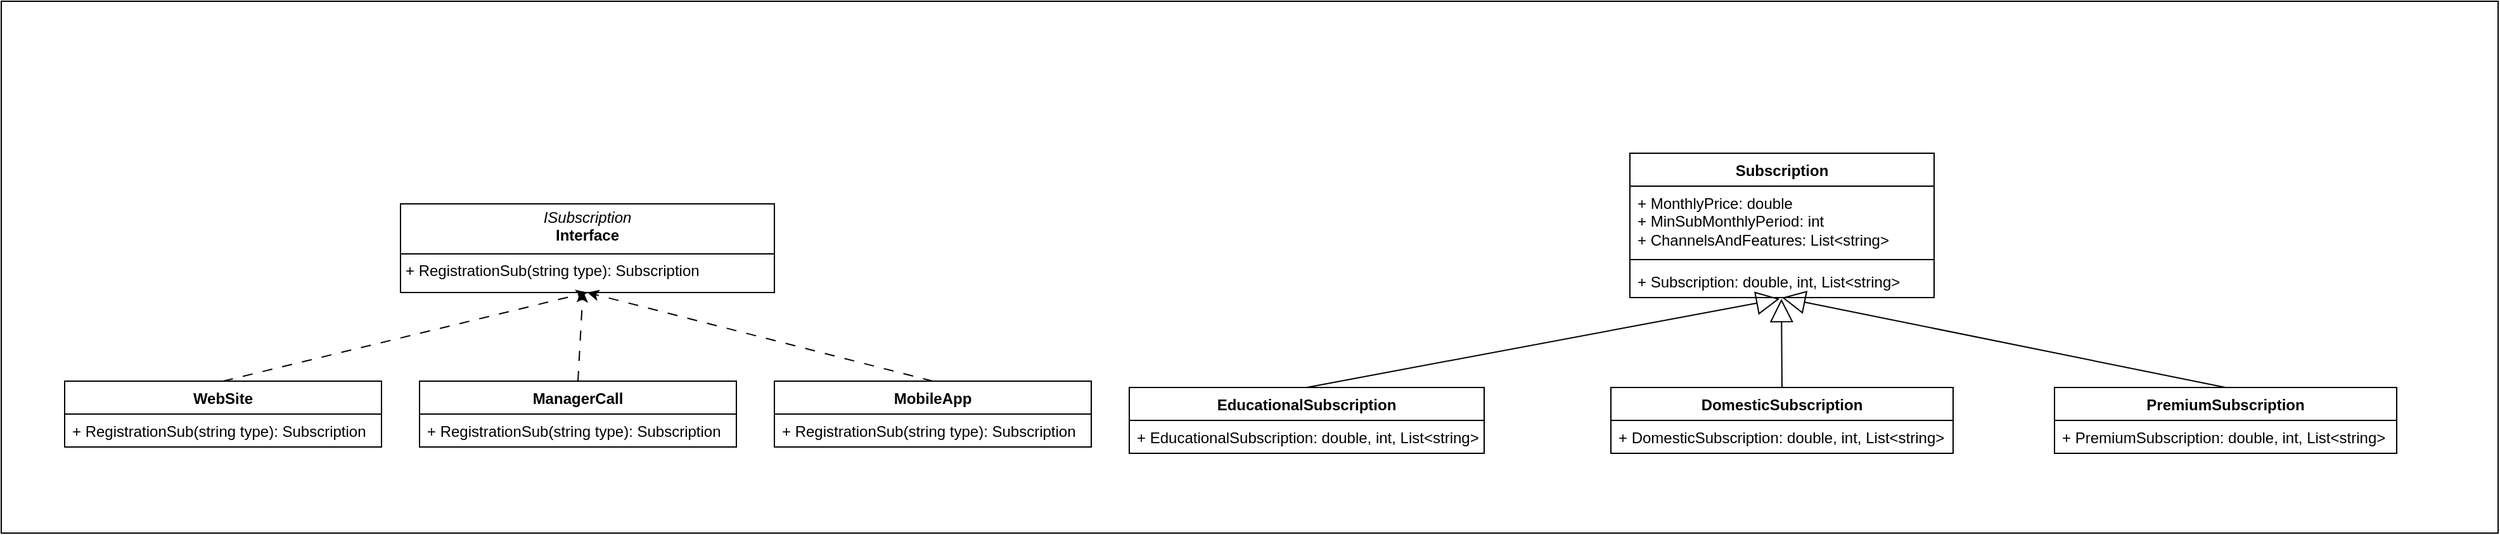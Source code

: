 <mxfile version="24.3.1" type="device">
  <diagram id="C5RBs43oDa-KdzZeNtuy" name="Page-1">
    <mxGraphModel dx="1741" dy="958" grid="1" gridSize="10" guides="1" tooltips="1" connect="1" arrows="1" fold="1" page="1" pageScale="1" pageWidth="827" pageHeight="1169" math="0" shadow="0">
      <root>
        <mxCell id="WIyWlLk6GJQsqaUBKTNV-0" />
        <mxCell id="WIyWlLk6GJQsqaUBKTNV-1" parent="WIyWlLk6GJQsqaUBKTNV-0" />
        <mxCell id="xfEgxRns0yNWP4jisXgh-55" value="" style="rounded=0;whiteSpace=wrap;html=1;" vertex="1" parent="WIyWlLk6GJQsqaUBKTNV-1">
          <mxGeometry width="1970" height="420" as="geometry" />
        </mxCell>
        <mxCell id="xfEgxRns0yNWP4jisXgh-5" value="WebSite" style="swimlane;fontStyle=1;align=center;verticalAlign=top;childLayout=stackLayout;horizontal=1;startSize=26;horizontalStack=0;resizeParent=1;resizeParentMax=0;resizeLast=0;collapsible=1;marginBottom=0;whiteSpace=wrap;html=1;" vertex="1" parent="WIyWlLk6GJQsqaUBKTNV-1">
          <mxGeometry x="50" y="300" width="250" height="52" as="geometry" />
        </mxCell>
        <mxCell id="xfEgxRns0yNWP4jisXgh-8" value="+ RegistrationSub(string type):&amp;nbsp;Subscription" style="text;strokeColor=none;fillColor=none;align=left;verticalAlign=top;spacingLeft=4;spacingRight=4;overflow=hidden;rotatable=0;points=[[0,0.5],[1,0.5]];portConstraint=eastwest;whiteSpace=wrap;html=1;" vertex="1" parent="xfEgxRns0yNWP4jisXgh-5">
          <mxGeometry y="26" width="250" height="26" as="geometry" />
        </mxCell>
        <mxCell id="xfEgxRns0yNWP4jisXgh-9" value="&lt;p style=&quot;margin:0px;margin-top:4px;text-align:center;&quot;&gt;&lt;i&gt;ISubscription&lt;/i&gt;&lt;br&gt;&lt;b&gt;Interface&lt;/b&gt;&lt;/p&gt;&lt;hr size=&quot;1&quot; style=&quot;border-style:solid;&quot;&gt;&lt;p style=&quot;margin:0px;margin-left:4px;&quot;&gt;+&amp;nbsp;&lt;span style=&quot;background-color: initial;&quot;&gt;RegistrationSub(string type):&amp;nbsp;&lt;/span&gt;&lt;span style=&quot;background-color: initial;&quot;&gt;Subscription&lt;/span&gt;&lt;/p&gt;" style="verticalAlign=top;align=left;overflow=fill;html=1;whiteSpace=wrap;" vertex="1" parent="WIyWlLk6GJQsqaUBKTNV-1">
          <mxGeometry x="315" y="160" width="295" height="70" as="geometry" />
        </mxCell>
        <mxCell id="xfEgxRns0yNWP4jisXgh-12" value="ManagerCall" style="swimlane;fontStyle=1;align=center;verticalAlign=top;childLayout=stackLayout;horizontal=1;startSize=26;horizontalStack=0;resizeParent=1;resizeParentMax=0;resizeLast=0;collapsible=1;marginBottom=0;whiteSpace=wrap;html=1;" vertex="1" parent="WIyWlLk6GJQsqaUBKTNV-1">
          <mxGeometry x="330" y="300" width="250" height="52" as="geometry" />
        </mxCell>
        <mxCell id="xfEgxRns0yNWP4jisXgh-15" value="+ RegistrationSub(string type):&amp;nbsp;Subscription" style="text;strokeColor=none;fillColor=none;align=left;verticalAlign=top;spacingLeft=4;spacingRight=4;overflow=hidden;rotatable=0;points=[[0,0.5],[1,0.5]];portConstraint=eastwest;whiteSpace=wrap;html=1;" vertex="1" parent="xfEgxRns0yNWP4jisXgh-12">
          <mxGeometry y="26" width="250" height="26" as="geometry" />
        </mxCell>
        <mxCell id="xfEgxRns0yNWP4jisXgh-16" value="MobileApp" style="swimlane;fontStyle=1;align=center;verticalAlign=top;childLayout=stackLayout;horizontal=1;startSize=26;horizontalStack=0;resizeParent=1;resizeParentMax=0;resizeLast=0;collapsible=1;marginBottom=0;whiteSpace=wrap;html=1;" vertex="1" parent="WIyWlLk6GJQsqaUBKTNV-1">
          <mxGeometry x="610" y="300" width="250" height="52" as="geometry" />
        </mxCell>
        <mxCell id="xfEgxRns0yNWP4jisXgh-19" value="+ RegistrationSub(string type):&amp;nbsp;Subscription" style="text;strokeColor=none;fillColor=none;align=left;verticalAlign=top;spacingLeft=4;spacingRight=4;overflow=hidden;rotatable=0;points=[[0,0.5],[1,0.5]];portConstraint=eastwest;whiteSpace=wrap;html=1;" vertex="1" parent="xfEgxRns0yNWP4jisXgh-16">
          <mxGeometry y="26" width="250" height="26" as="geometry" />
        </mxCell>
        <mxCell id="xfEgxRns0yNWP4jisXgh-21" value="" style="endArrow=classic;html=1;rounded=0;entryX=0.5;entryY=1;entryDx=0;entryDy=0;exitX=0.5;exitY=0;exitDx=0;exitDy=0;dashed=1;dashPattern=8 8;" edge="1" parent="WIyWlLk6GJQsqaUBKTNV-1" source="xfEgxRns0yNWP4jisXgh-5" target="xfEgxRns0yNWP4jisXgh-9">
          <mxGeometry width="50" height="50" relative="1" as="geometry">
            <mxPoint x="390" y="420" as="sourcePoint" />
            <mxPoint x="440" y="370" as="targetPoint" />
          </mxGeometry>
        </mxCell>
        <mxCell id="xfEgxRns0yNWP4jisXgh-22" value="" style="endArrow=classic;html=1;rounded=0;exitX=0.5;exitY=0;exitDx=0;exitDy=0;dashed=1;dashPattern=8 8;entryX=0.488;entryY=0.982;entryDx=0;entryDy=0;entryPerimeter=0;" edge="1" parent="WIyWlLk6GJQsqaUBKTNV-1" source="xfEgxRns0yNWP4jisXgh-12" target="xfEgxRns0yNWP4jisXgh-9">
          <mxGeometry width="50" height="50" relative="1" as="geometry">
            <mxPoint x="185" y="310" as="sourcePoint" />
            <mxPoint x="460" y="240" as="targetPoint" />
          </mxGeometry>
        </mxCell>
        <mxCell id="xfEgxRns0yNWP4jisXgh-23" value="" style="endArrow=classic;html=1;rounded=0;exitX=0.5;exitY=0;exitDx=0;exitDy=0;dashed=1;dashPattern=8 8;entryX=0.5;entryY=1;entryDx=0;entryDy=0;" edge="1" parent="WIyWlLk6GJQsqaUBKTNV-1" source="xfEgxRns0yNWP4jisXgh-16" target="xfEgxRns0yNWP4jisXgh-9">
          <mxGeometry width="50" height="50" relative="1" as="geometry">
            <mxPoint x="572" y="300" as="sourcePoint" />
            <mxPoint x="460" y="240" as="targetPoint" />
          </mxGeometry>
        </mxCell>
        <mxCell id="xfEgxRns0yNWP4jisXgh-29" value="Subscription" style="swimlane;fontStyle=1;align=center;verticalAlign=top;childLayout=stackLayout;horizontal=1;startSize=26;horizontalStack=0;resizeParent=1;resizeParentMax=0;resizeLast=0;collapsible=1;marginBottom=0;whiteSpace=wrap;html=1;" vertex="1" parent="WIyWlLk6GJQsqaUBKTNV-1">
          <mxGeometry x="1285" y="120" width="240" height="114" as="geometry" />
        </mxCell>
        <mxCell id="xfEgxRns0yNWP4jisXgh-30" value="+ MonthlyPrice: double&lt;div&gt;+ MinSubMonthlyPeriod: int&lt;br&gt;&lt;/div&gt;&lt;div&gt;+ ChannelsAndFeatures: List&amp;lt;string&amp;gt;&lt;br&gt;&lt;/div&gt;" style="text;strokeColor=none;fillColor=none;align=left;verticalAlign=top;spacingLeft=4;spacingRight=4;overflow=hidden;rotatable=0;points=[[0,0.5],[1,0.5]];portConstraint=eastwest;whiteSpace=wrap;html=1;" vertex="1" parent="xfEgxRns0yNWP4jisXgh-29">
          <mxGeometry y="26" width="240" height="54" as="geometry" />
        </mxCell>
        <mxCell id="xfEgxRns0yNWP4jisXgh-31" value="" style="line;strokeWidth=1;fillColor=none;align=left;verticalAlign=middle;spacingTop=-1;spacingLeft=3;spacingRight=3;rotatable=0;labelPosition=right;points=[];portConstraint=eastwest;strokeColor=inherit;" vertex="1" parent="xfEgxRns0yNWP4jisXgh-29">
          <mxGeometry y="80" width="240" height="8" as="geometry" />
        </mxCell>
        <mxCell id="xfEgxRns0yNWP4jisXgh-32" value="+ Subscription: double, int, List&amp;lt;string&amp;gt;" style="text;strokeColor=none;fillColor=none;align=left;verticalAlign=top;spacingLeft=4;spacingRight=4;overflow=hidden;rotatable=0;points=[[0,0.5],[1,0.5]];portConstraint=eastwest;whiteSpace=wrap;html=1;" vertex="1" parent="xfEgxRns0yNWP4jisXgh-29">
          <mxGeometry y="88" width="240" height="26" as="geometry" />
        </mxCell>
        <mxCell id="xfEgxRns0yNWP4jisXgh-33" value="EducationalSubscription" style="swimlane;fontStyle=1;align=center;verticalAlign=top;childLayout=stackLayout;horizontal=1;startSize=26;horizontalStack=0;resizeParent=1;resizeParentMax=0;resizeLast=0;collapsible=1;marginBottom=0;whiteSpace=wrap;html=1;" vertex="1" parent="WIyWlLk6GJQsqaUBKTNV-1">
          <mxGeometry x="890" y="305" width="280" height="52" as="geometry" />
        </mxCell>
        <mxCell id="xfEgxRns0yNWP4jisXgh-36" value="+ EducationalSubscription: double, int, List&amp;lt;string&amp;gt;" style="text;strokeColor=none;fillColor=none;align=left;verticalAlign=top;spacingLeft=4;spacingRight=4;overflow=hidden;rotatable=0;points=[[0,0.5],[1,0.5]];portConstraint=eastwest;whiteSpace=wrap;html=1;" vertex="1" parent="xfEgxRns0yNWP4jisXgh-33">
          <mxGeometry y="26" width="280" height="26" as="geometry" />
        </mxCell>
        <mxCell id="xfEgxRns0yNWP4jisXgh-37" value="PremiumSubscription" style="swimlane;fontStyle=1;align=center;verticalAlign=top;childLayout=stackLayout;horizontal=1;startSize=26;horizontalStack=0;resizeParent=1;resizeParentMax=0;resizeLast=0;collapsible=1;marginBottom=0;whiteSpace=wrap;html=1;" vertex="1" parent="WIyWlLk6GJQsqaUBKTNV-1">
          <mxGeometry x="1620" y="305" width="270" height="52" as="geometry" />
        </mxCell>
        <mxCell id="xfEgxRns0yNWP4jisXgh-40" value="+ PremiumSubscription: double, int, List&amp;lt;string&amp;gt;" style="text;strokeColor=none;fillColor=none;align=left;verticalAlign=top;spacingLeft=4;spacingRight=4;overflow=hidden;rotatable=0;points=[[0,0.5],[1,0.5]];portConstraint=eastwest;whiteSpace=wrap;html=1;" vertex="1" parent="xfEgxRns0yNWP4jisXgh-37">
          <mxGeometry y="26" width="270" height="26" as="geometry" />
        </mxCell>
        <mxCell id="xfEgxRns0yNWP4jisXgh-41" value="DomesticSubscription" style="swimlane;fontStyle=1;align=center;verticalAlign=top;childLayout=stackLayout;horizontal=1;startSize=26;horizontalStack=0;resizeParent=1;resizeParentMax=0;resizeLast=0;collapsible=1;marginBottom=0;whiteSpace=wrap;html=1;" vertex="1" parent="WIyWlLk6GJQsqaUBKTNV-1">
          <mxGeometry x="1270" y="305" width="270" height="52" as="geometry" />
        </mxCell>
        <mxCell id="xfEgxRns0yNWP4jisXgh-44" value="+ DomesticSubscription: double, int, List&amp;lt;string&amp;gt;" style="text;strokeColor=none;fillColor=none;align=left;verticalAlign=top;spacingLeft=4;spacingRight=4;overflow=hidden;rotatable=0;points=[[0,0.5],[1,0.5]];portConstraint=eastwest;whiteSpace=wrap;html=1;" vertex="1" parent="xfEgxRns0yNWP4jisXgh-41">
          <mxGeometry y="26" width="270" height="26" as="geometry" />
        </mxCell>
        <mxCell id="xfEgxRns0yNWP4jisXgh-45" value="" style="endArrow=block;endSize=16;endFill=0;html=1;rounded=0;exitX=0.5;exitY=0;exitDx=0;exitDy=0;entryX=0.492;entryY=1.038;entryDx=0;entryDy=0;entryPerimeter=0;" edge="1" parent="WIyWlLk6GJQsqaUBKTNV-1" source="xfEgxRns0yNWP4jisXgh-33" target="xfEgxRns0yNWP4jisXgh-32">
          <mxGeometry width="160" relative="1" as="geometry">
            <mxPoint x="1040" y="250" as="sourcePoint" />
            <mxPoint x="1400" y="250" as="targetPoint" />
          </mxGeometry>
        </mxCell>
        <mxCell id="xfEgxRns0yNWP4jisXgh-46" value="" style="endArrow=block;endSize=16;endFill=0;html=1;rounded=0;exitX=0.5;exitY=0;exitDx=0;exitDy=0;entryX=0.498;entryY=1.038;entryDx=0;entryDy=0;entryPerimeter=0;" edge="1" parent="WIyWlLk6GJQsqaUBKTNV-1" source="xfEgxRns0yNWP4jisXgh-41" target="xfEgxRns0yNWP4jisXgh-32">
          <mxGeometry width="160" relative="1" as="geometry">
            <mxPoint x="1040" y="315" as="sourcePoint" />
            <mxPoint x="1400" y="240" as="targetPoint" />
          </mxGeometry>
        </mxCell>
        <mxCell id="xfEgxRns0yNWP4jisXgh-47" value="" style="endArrow=block;endSize=16;endFill=0;html=1;rounded=0;exitX=0.5;exitY=0;exitDx=0;exitDy=0;entryX=0.5;entryY=1;entryDx=0;entryDy=0;" edge="1" parent="WIyWlLk6GJQsqaUBKTNV-1" source="xfEgxRns0yNWP4jisXgh-37" target="xfEgxRns0yNWP4jisXgh-29">
          <mxGeometry width="160" relative="1" as="geometry">
            <mxPoint x="1641" y="260" as="sourcePoint" />
            <mxPoint x="1640" y="190" as="targetPoint" />
          </mxGeometry>
        </mxCell>
      </root>
    </mxGraphModel>
  </diagram>
</mxfile>
